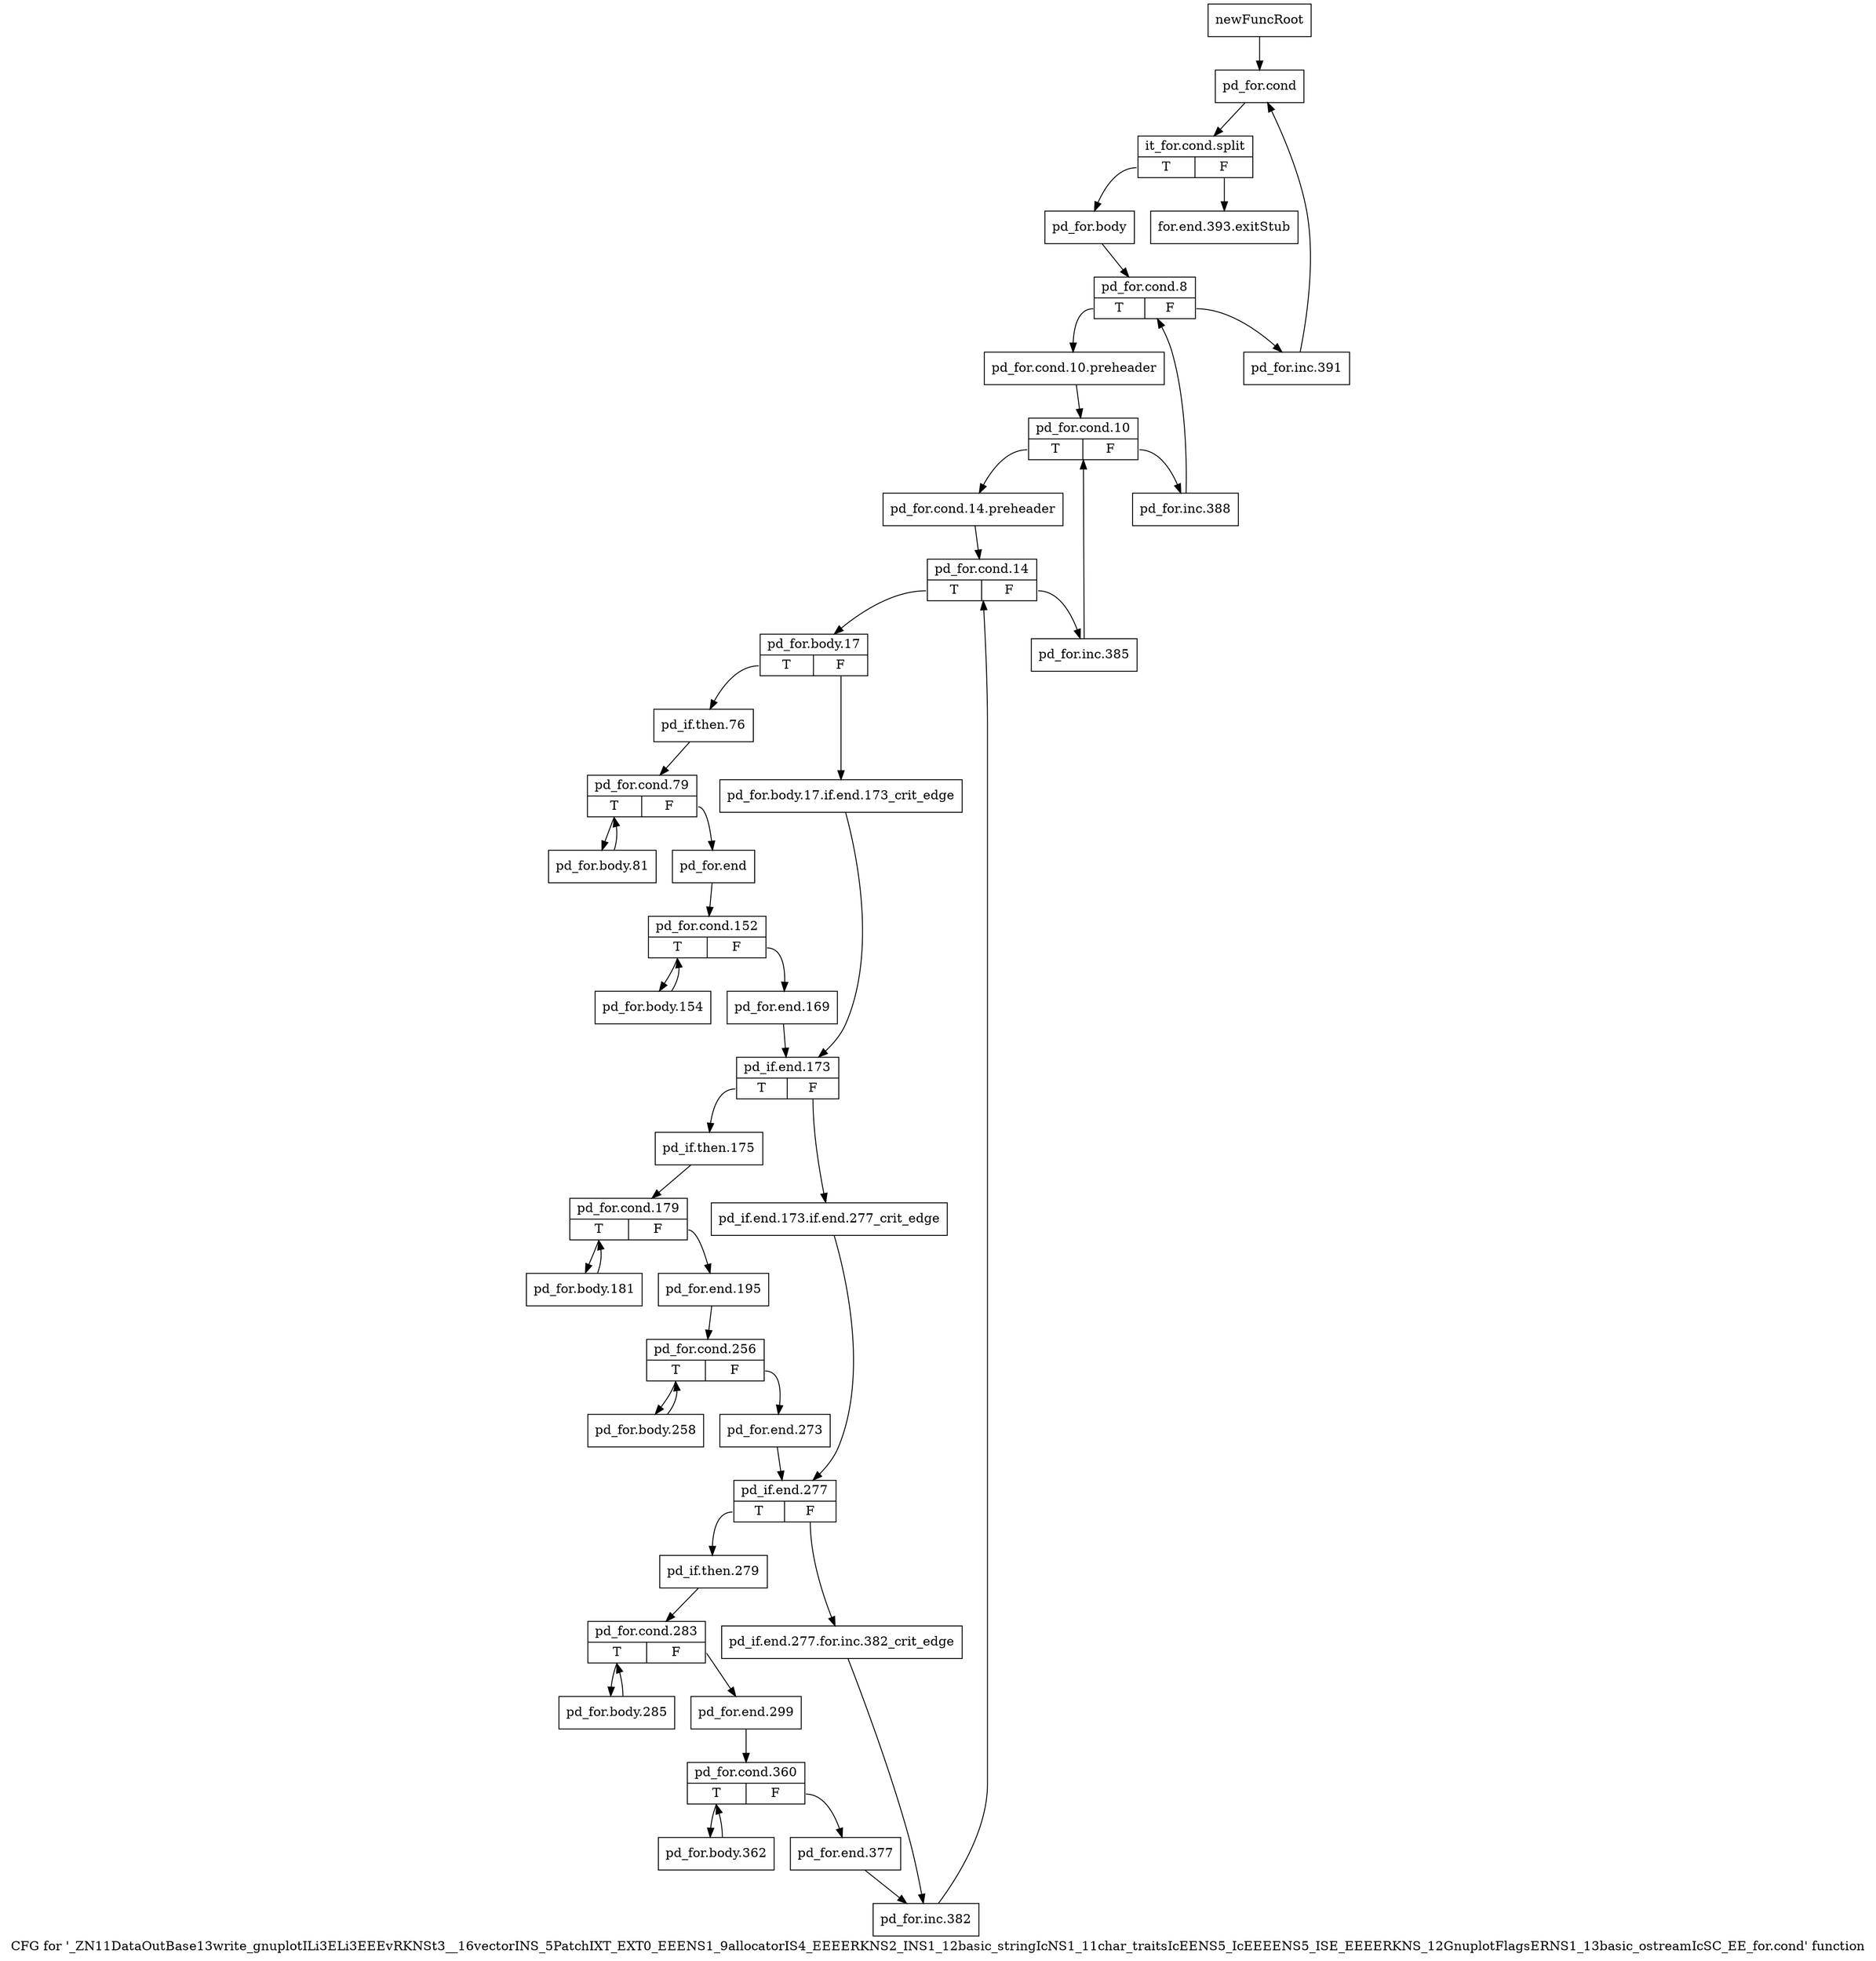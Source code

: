 digraph "CFG for '_ZN11DataOutBase13write_gnuplotILi3ELi3EEEvRKNSt3__16vectorINS_5PatchIXT_EXT0_EEENS1_9allocatorIS4_EEEERKNS2_INS1_12basic_stringIcNS1_11char_traitsIcEENS5_IcEEEENS5_ISE_EEEERKNS_12GnuplotFlagsERNS1_13basic_ostreamIcSC_EE_for.cond' function" {
	label="CFG for '_ZN11DataOutBase13write_gnuplotILi3ELi3EEEvRKNSt3__16vectorINS_5PatchIXT_EXT0_EEENS1_9allocatorIS4_EEEERKNS2_INS1_12basic_stringIcNS1_11char_traitsIcEENS5_IcEEEENS5_ISE_EEEERKNS_12GnuplotFlagsERNS1_13basic_ostreamIcSC_EE_for.cond' function";

	Node0x8c39420 [shape=record,label="{newFuncRoot}"];
	Node0x8c39420 -> Node0x8c394c0;
	Node0x8c39470 [shape=record,label="{for.end.393.exitStub}"];
	Node0x8c394c0 [shape=record,label="{pd_for.cond}"];
	Node0x8c394c0 -> Node0xc34ebf0;
	Node0xc34ebf0 [shape=record,label="{it_for.cond.split|{<s0>T|<s1>F}}"];
	Node0xc34ebf0:s0 -> Node0x8c39510;
	Node0xc34ebf0:s1 -> Node0x8c39470;
	Node0x8c39510 [shape=record,label="{pd_for.body}"];
	Node0x8c39510 -> Node0x8c39560;
	Node0x8c39560 [shape=record,label="{pd_for.cond.8|{<s0>T|<s1>F}}"];
	Node0x8c39560:s0 -> Node0x8c39600;
	Node0x8c39560:s1 -> Node0x8c395b0;
	Node0x8c395b0 [shape=record,label="{pd_for.inc.391}"];
	Node0x8c395b0 -> Node0x8c394c0;
	Node0x8c39600 [shape=record,label="{pd_for.cond.10.preheader}"];
	Node0x8c39600 -> Node0x8c39650;
	Node0x8c39650 [shape=record,label="{pd_for.cond.10|{<s0>T|<s1>F}}"];
	Node0x8c39650:s0 -> Node0x8c396f0;
	Node0x8c39650:s1 -> Node0x8c396a0;
	Node0x8c396a0 [shape=record,label="{pd_for.inc.388}"];
	Node0x8c396a0 -> Node0x8c39560;
	Node0x8c396f0 [shape=record,label="{pd_for.cond.14.preheader}"];
	Node0x8c396f0 -> Node0x8c39740;
	Node0x8c39740 [shape=record,label="{pd_for.cond.14|{<s0>T|<s1>F}}"];
	Node0x8c39740:s0 -> Node0x8c397e0;
	Node0x8c39740:s1 -> Node0x8c39790;
	Node0x8c39790 [shape=record,label="{pd_for.inc.385}"];
	Node0x8c39790 -> Node0x8c39650;
	Node0x8c397e0 [shape=record,label="{pd_for.body.17|{<s0>T|<s1>F}}"];
	Node0x8c397e0:s0 -> Node0x8c39880;
	Node0x8c397e0:s1 -> Node0x8c39830;
	Node0x8c39830 [shape=record,label="{pd_for.body.17.if.end.173_crit_edge}"];
	Node0x8c39830 -> Node0x8c39a10;
	Node0x8c39880 [shape=record,label="{pd_if.then.76}"];
	Node0x8c39880 -> Node0x8c398d0;
	Node0x8c398d0 [shape=record,label="{pd_for.cond.79|{<s0>T|<s1>F}}"];
	Node0x8c398d0:s0 -> Node0x8c3a050;
	Node0x8c398d0:s1 -> Node0x8c39920;
	Node0x8c39920 [shape=record,label="{pd_for.end}"];
	Node0x8c39920 -> Node0x8c39970;
	Node0x8c39970 [shape=record,label="{pd_for.cond.152|{<s0>T|<s1>F}}"];
	Node0x8c39970:s0 -> Node0x8c3a000;
	Node0x8c39970:s1 -> Node0x8c399c0;
	Node0x8c399c0 [shape=record,label="{pd_for.end.169}"];
	Node0x8c399c0 -> Node0x8c39a10;
	Node0x8c39a10 [shape=record,label="{pd_if.end.173|{<s0>T|<s1>F}}"];
	Node0x8c39a10:s0 -> Node0x8c39ab0;
	Node0x8c39a10:s1 -> Node0x8c39a60;
	Node0x8c39a60 [shape=record,label="{pd_if.end.173.if.end.277_crit_edge}"];
	Node0x8c39a60 -> Node0x8c39c40;
	Node0x8c39ab0 [shape=record,label="{pd_if.then.175}"];
	Node0x8c39ab0 -> Node0x8c39b00;
	Node0x8c39b00 [shape=record,label="{pd_for.cond.179|{<s0>T|<s1>F}}"];
	Node0x8c39b00:s0 -> Node0x8c39fb0;
	Node0x8c39b00:s1 -> Node0x8c39b50;
	Node0x8c39b50 [shape=record,label="{pd_for.end.195}"];
	Node0x8c39b50 -> Node0x8c39ba0;
	Node0x8c39ba0 [shape=record,label="{pd_for.cond.256|{<s0>T|<s1>F}}"];
	Node0x8c39ba0:s0 -> Node0x8c39f60;
	Node0x8c39ba0:s1 -> Node0x8c39bf0;
	Node0x8c39bf0 [shape=record,label="{pd_for.end.273}"];
	Node0x8c39bf0 -> Node0x8c39c40;
	Node0x8c39c40 [shape=record,label="{pd_if.end.277|{<s0>T|<s1>F}}"];
	Node0x8c39c40:s0 -> Node0x8c39ce0;
	Node0x8c39c40:s1 -> Node0x8c39c90;
	Node0x8c39c90 [shape=record,label="{pd_if.end.277.for.inc.382_crit_edge}"];
	Node0x8c39c90 -> Node0x8c39e70;
	Node0x8c39ce0 [shape=record,label="{pd_if.then.279}"];
	Node0x8c39ce0 -> Node0x8c39d30;
	Node0x8c39d30 [shape=record,label="{pd_for.cond.283|{<s0>T|<s1>F}}"];
	Node0x8c39d30:s0 -> Node0x8c39f10;
	Node0x8c39d30:s1 -> Node0x8c39d80;
	Node0x8c39d80 [shape=record,label="{pd_for.end.299}"];
	Node0x8c39d80 -> Node0x8c39dd0;
	Node0x8c39dd0 [shape=record,label="{pd_for.cond.360|{<s0>T|<s1>F}}"];
	Node0x8c39dd0:s0 -> Node0x8c39ec0;
	Node0x8c39dd0:s1 -> Node0x8c39e20;
	Node0x8c39e20 [shape=record,label="{pd_for.end.377}"];
	Node0x8c39e20 -> Node0x8c39e70;
	Node0x8c39e70 [shape=record,label="{pd_for.inc.382}"];
	Node0x8c39e70 -> Node0x8c39740;
	Node0x8c39ec0 [shape=record,label="{pd_for.body.362}"];
	Node0x8c39ec0 -> Node0x8c39dd0;
	Node0x8c39f10 [shape=record,label="{pd_for.body.285}"];
	Node0x8c39f10 -> Node0x8c39d30;
	Node0x8c39f60 [shape=record,label="{pd_for.body.258}"];
	Node0x8c39f60 -> Node0x8c39ba0;
	Node0x8c39fb0 [shape=record,label="{pd_for.body.181}"];
	Node0x8c39fb0 -> Node0x8c39b00;
	Node0x8c3a000 [shape=record,label="{pd_for.body.154}"];
	Node0x8c3a000 -> Node0x8c39970;
	Node0x8c3a050 [shape=record,label="{pd_for.body.81}"];
	Node0x8c3a050 -> Node0x8c398d0;
}
